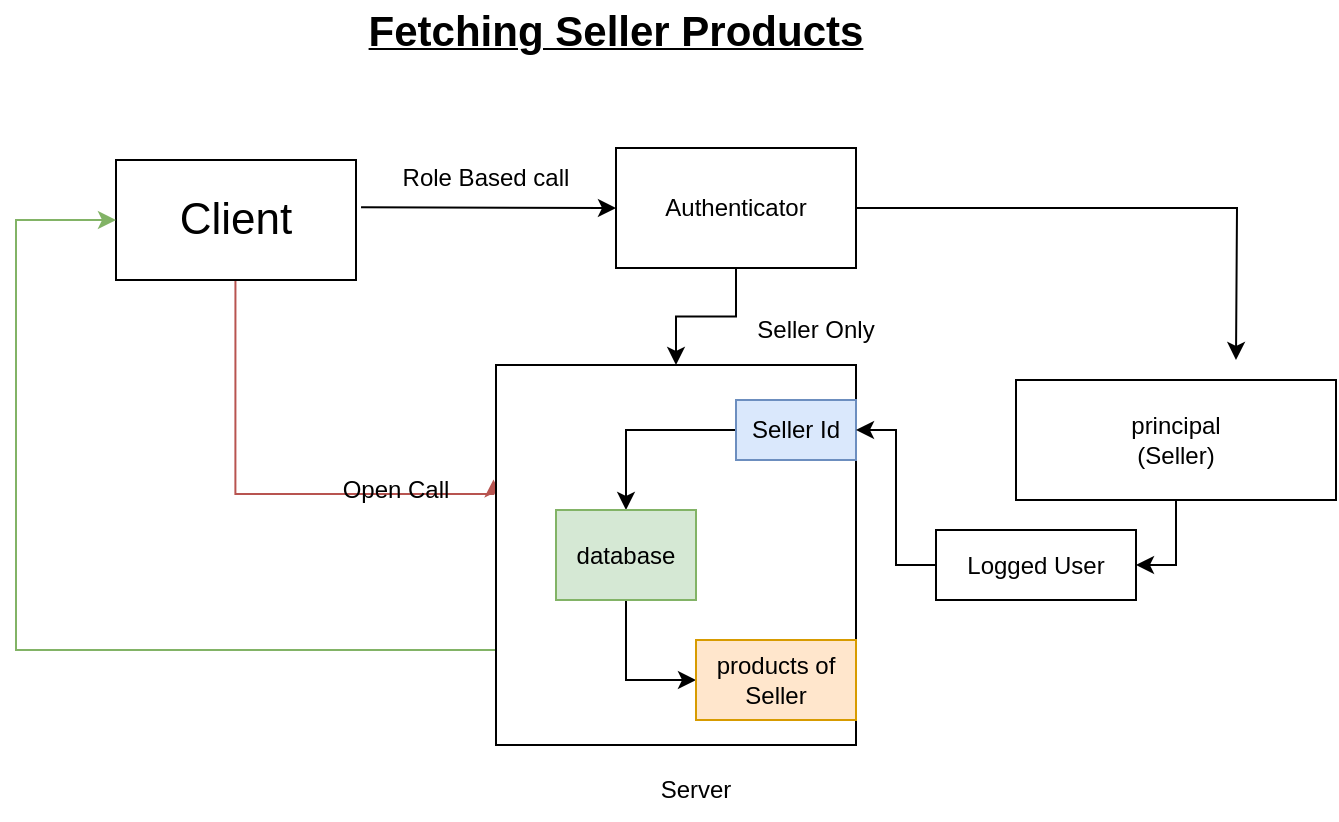 <mxfile version="22.1.22" type="embed">
  <diagram id="FXHbemeZRT7sxiF-VekA" name="Page-1">
    <mxGraphModel dx="698" dy="655" grid="1" gridSize="10" guides="1" tooltips="1" connect="1" arrows="1" fold="1" page="1" pageScale="1" pageWidth="850" pageHeight="1100" math="0" shadow="0">
      <root>
        <mxCell id="0" />
        <mxCell id="1" parent="0" />
        <mxCell id="11" style="edgeStyle=orthogonalEdgeStyle;rounded=0;orthogonalLoop=1;jettySize=auto;html=1;exitX=0.5;exitY=1;exitDx=0;exitDy=0;fillColor=#f8cecc;strokeColor=#b85450;entryX=-0.007;entryY=0.301;entryDx=0;entryDy=0;entryPerimeter=0;" edge="1" parent="1" target="9">
          <mxGeometry relative="1" as="geometry">
            <mxPoint x="400" y="280" as="targetPoint" />
            <mxPoint x="279.72" y="170" as="sourcePoint" />
            <Array as="points">
              <mxPoint x="280" y="277" />
            </Array>
          </mxGeometry>
        </mxCell>
        <mxCell id="3" value="&lt;font style=&quot;font-size: 22px;&quot;&gt;Client&lt;/font&gt;" style="rounded=0;whiteSpace=wrap;html=1;" vertex="1" parent="1">
          <mxGeometry x="220" y="110" width="120" height="60" as="geometry" />
        </mxCell>
        <mxCell id="8" style="edgeStyle=orthogonalEdgeStyle;rounded=0;orthogonalLoop=1;jettySize=auto;html=1;exitX=0.5;exitY=1;exitDx=0;exitDy=0;" edge="1" parent="1" source="7" target="9">
          <mxGeometry relative="1" as="geometry">
            <mxPoint x="530.143" y="250" as="targetPoint" />
          </mxGeometry>
        </mxCell>
        <mxCell id="36" style="edgeStyle=orthogonalEdgeStyle;rounded=0;orthogonalLoop=1;jettySize=auto;html=1;exitX=1;exitY=0.5;exitDx=0;exitDy=0;" edge="1" parent="1" source="7">
          <mxGeometry relative="1" as="geometry">
            <mxPoint x="780" y="210" as="targetPoint" />
          </mxGeometry>
        </mxCell>
        <mxCell id="7" value="Authenticator" style="rounded=0;whiteSpace=wrap;html=1;" vertex="1" parent="1">
          <mxGeometry x="470" y="104" width="120" height="60" as="geometry" />
        </mxCell>
        <mxCell id="37" style="edgeStyle=orthogonalEdgeStyle;rounded=0;orthogonalLoop=1;jettySize=auto;html=1;exitX=0;exitY=0.75;exitDx=0;exitDy=0;entryX=0;entryY=0.5;entryDx=0;entryDy=0;fillColor=#d5e8d4;strokeColor=#82b366;" edge="1" parent="1" source="9" target="3">
          <mxGeometry relative="1" as="geometry">
            <Array as="points">
              <mxPoint x="170" y="355" />
              <mxPoint x="170" y="140" />
            </Array>
          </mxGeometry>
        </mxCell>
        <mxCell id="9" value="" style="rounded=0;whiteSpace=wrap;html=1;" vertex="1" parent="1">
          <mxGeometry x="410" y="212.5" width="180" height="190" as="geometry" />
        </mxCell>
        <mxCell id="12" value="Open Call" style="text;html=1;strokeColor=none;fillColor=none;align=center;verticalAlign=middle;whiteSpace=wrap;rounded=0;" vertex="1" parent="1">
          <mxGeometry x="330" y="260" width="60" height="30" as="geometry" />
        </mxCell>
        <mxCell id="14" value="" style="endArrow=classic;html=1;rounded=0;exitX=1.021;exitY=0.394;exitDx=0;exitDy=0;exitPerimeter=0;entryX=0;entryY=0.5;entryDx=0;entryDy=0;" edge="1" parent="1" source="3" target="7">
          <mxGeometry width="50" height="50" relative="1" as="geometry">
            <mxPoint x="343" y="134" as="sourcePoint" />
            <mxPoint x="380.0" y="125.509" as="targetPoint" />
          </mxGeometry>
        </mxCell>
        <mxCell id="15" value="Role Based call" style="text;html=1;strokeColor=none;fillColor=none;align=center;verticalAlign=middle;whiteSpace=wrap;rounded=0;" vertex="1" parent="1">
          <mxGeometry x="360" y="104" width="90" height="30" as="geometry" />
        </mxCell>
        <mxCell id="17" value="Seller Only" style="text;html=1;strokeColor=none;fillColor=none;align=center;verticalAlign=middle;whiteSpace=wrap;rounded=0;" vertex="1" parent="1">
          <mxGeometry x="530" y="180" width="80" height="30" as="geometry" />
        </mxCell>
        <mxCell id="18" value="Server" style="text;html=1;strokeColor=none;fillColor=none;align=center;verticalAlign=middle;whiteSpace=wrap;rounded=0;" vertex="1" parent="1">
          <mxGeometry x="480" y="410" width="60" height="30" as="geometry" />
        </mxCell>
        <mxCell id="31" style="edgeStyle=orthogonalEdgeStyle;rounded=0;orthogonalLoop=1;jettySize=auto;html=1;exitX=0;exitY=0.5;exitDx=0;exitDy=0;entryX=0.5;entryY=0;entryDx=0;entryDy=0;" edge="1" parent="1" source="20" target="30">
          <mxGeometry relative="1" as="geometry" />
        </mxCell>
        <mxCell id="20" value="Seller Id" style="text;html=1;align=center;verticalAlign=middle;whiteSpace=wrap;rounded=0;fillColor=#dae8fc;strokeColor=#6c8ebf;" vertex="1" parent="1">
          <mxGeometry x="530" y="230" width="60" height="30" as="geometry" />
        </mxCell>
        <mxCell id="28" value="" style="edgeStyle=orthogonalEdgeStyle;rounded=0;orthogonalLoop=1;jettySize=auto;html=1;entryX=1;entryY=0.5;entryDx=0;entryDy=0;" edge="1" parent="1" source="26" target="27">
          <mxGeometry relative="1" as="geometry" />
        </mxCell>
        <mxCell id="26" value="principal&lt;br&gt;(Seller)" style="rounded=0;whiteSpace=wrap;html=1;" vertex="1" parent="1">
          <mxGeometry x="670" y="220" width="160" height="60" as="geometry" />
        </mxCell>
        <mxCell id="29" style="edgeStyle=orthogonalEdgeStyle;rounded=0;orthogonalLoop=1;jettySize=auto;html=1;exitX=0;exitY=0.5;exitDx=0;exitDy=0;entryX=1;entryY=0.5;entryDx=0;entryDy=0;" edge="1" parent="1" source="27" target="20">
          <mxGeometry relative="1" as="geometry" />
        </mxCell>
        <mxCell id="27" value="Logged User" style="rounded=0;whiteSpace=wrap;html=1;" vertex="1" parent="1">
          <mxGeometry x="630" y="295" width="100" height="35" as="geometry" />
        </mxCell>
        <mxCell id="33" style="edgeStyle=orthogonalEdgeStyle;rounded=0;orthogonalLoop=1;jettySize=auto;html=1;exitX=0.5;exitY=1;exitDx=0;exitDy=0;entryX=0;entryY=0.5;entryDx=0;entryDy=0;" edge="1" parent="1" source="30" target="32">
          <mxGeometry relative="1" as="geometry" />
        </mxCell>
        <mxCell id="30" value="database" style="rounded=0;whiteSpace=wrap;html=1;fillColor=#d5e8d4;strokeColor=#82b366;" vertex="1" parent="1">
          <mxGeometry x="440" y="285" width="70" height="45" as="geometry" />
        </mxCell>
        <mxCell id="32" value="products of Seller" style="rounded=0;whiteSpace=wrap;html=1;fillColor=#ffe6cc;strokeColor=#d79b00;" vertex="1" parent="1">
          <mxGeometry x="510" y="350" width="80" height="40" as="geometry" />
        </mxCell>
        <mxCell id="39" value="&lt;u&gt;&lt;b&gt;&lt;font style=&quot;font-size: 21px;&quot;&gt;Fetching Seller Products&lt;/font&gt;&lt;/b&gt;&lt;/u&gt;" style="text;html=1;strokeColor=none;fillColor=none;align=center;verticalAlign=middle;whiteSpace=wrap;rounded=0;" vertex="1" parent="1">
          <mxGeometry x="310" y="30" width="320" height="30" as="geometry" />
        </mxCell>
      </root>
    </mxGraphModel>
  </diagram>
</mxfile>
